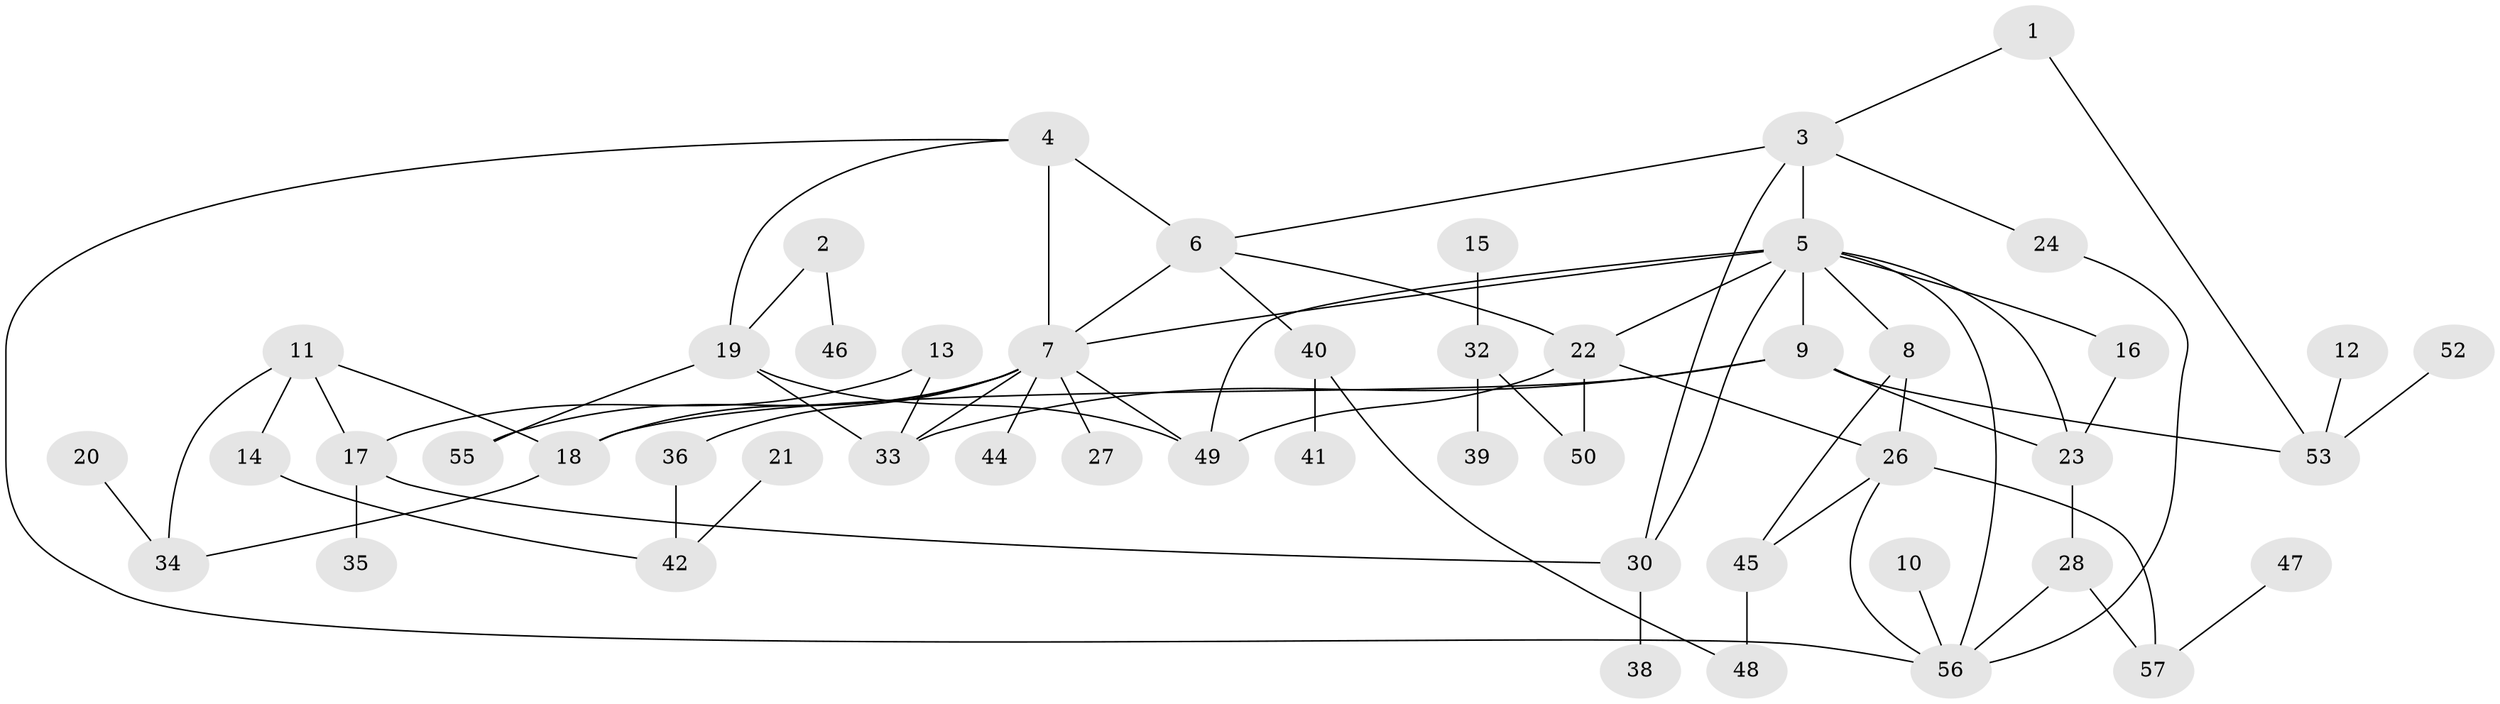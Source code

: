 // original degree distribution, {1: 0.2, 2: 0.1875, 4: 0.1375, 3: 0.2625, 6: 0.075, 7: 0.0125, 5: 0.025, 0: 0.0875, 8: 0.0125}
// Generated by graph-tools (version 1.1) at 2025/48/03/04/25 22:48:01]
// undirected, 50 vertices, 75 edges
graph export_dot {
  node [color=gray90,style=filled];
  1;
  2;
  3;
  4;
  5;
  6;
  7;
  8;
  9;
  10;
  11;
  12;
  13;
  14;
  15;
  16;
  17;
  18;
  19;
  20;
  21;
  22;
  23;
  24;
  26;
  27;
  28;
  30;
  32;
  33;
  34;
  35;
  36;
  38;
  39;
  40;
  41;
  42;
  44;
  45;
  46;
  47;
  48;
  49;
  50;
  52;
  53;
  55;
  56;
  57;
  1 -- 3 [weight=1.0];
  1 -- 53 [weight=1.0];
  2 -- 19 [weight=1.0];
  2 -- 46 [weight=1.0];
  3 -- 5 [weight=1.0];
  3 -- 6 [weight=1.0];
  3 -- 24 [weight=1.0];
  3 -- 30 [weight=1.0];
  4 -- 6 [weight=1.0];
  4 -- 7 [weight=3.0];
  4 -- 19 [weight=2.0];
  4 -- 56 [weight=1.0];
  5 -- 7 [weight=2.0];
  5 -- 8 [weight=1.0];
  5 -- 9 [weight=2.0];
  5 -- 16 [weight=1.0];
  5 -- 22 [weight=1.0];
  5 -- 23 [weight=1.0];
  5 -- 30 [weight=1.0];
  5 -- 49 [weight=1.0];
  5 -- 56 [weight=1.0];
  6 -- 7 [weight=2.0];
  6 -- 22 [weight=1.0];
  6 -- 40 [weight=1.0];
  7 -- 18 [weight=1.0];
  7 -- 27 [weight=1.0];
  7 -- 33 [weight=1.0];
  7 -- 36 [weight=1.0];
  7 -- 44 [weight=1.0];
  7 -- 49 [weight=1.0];
  7 -- 55 [weight=1.0];
  8 -- 26 [weight=2.0];
  8 -- 45 [weight=1.0];
  9 -- 18 [weight=1.0];
  9 -- 23 [weight=1.0];
  9 -- 33 [weight=1.0];
  9 -- 53 [weight=1.0];
  10 -- 56 [weight=1.0];
  11 -- 14 [weight=1.0];
  11 -- 17 [weight=1.0];
  11 -- 18 [weight=1.0];
  11 -- 34 [weight=1.0];
  12 -- 53 [weight=1.0];
  13 -- 17 [weight=1.0];
  13 -- 33 [weight=1.0];
  14 -- 42 [weight=1.0];
  15 -- 32 [weight=1.0];
  16 -- 23 [weight=1.0];
  17 -- 30 [weight=1.0];
  17 -- 35 [weight=1.0];
  18 -- 34 [weight=1.0];
  19 -- 33 [weight=1.0];
  19 -- 49 [weight=1.0];
  19 -- 55 [weight=1.0];
  20 -- 34 [weight=1.0];
  21 -- 42 [weight=1.0];
  22 -- 26 [weight=1.0];
  22 -- 49 [weight=1.0];
  22 -- 50 [weight=1.0];
  23 -- 28 [weight=1.0];
  24 -- 56 [weight=1.0];
  26 -- 45 [weight=1.0];
  26 -- 56 [weight=1.0];
  26 -- 57 [weight=1.0];
  28 -- 56 [weight=1.0];
  28 -- 57 [weight=1.0];
  30 -- 38 [weight=1.0];
  32 -- 39 [weight=1.0];
  32 -- 50 [weight=1.0];
  36 -- 42 [weight=1.0];
  40 -- 41 [weight=1.0];
  40 -- 48 [weight=1.0];
  45 -- 48 [weight=1.0];
  47 -- 57 [weight=1.0];
  52 -- 53 [weight=1.0];
}

